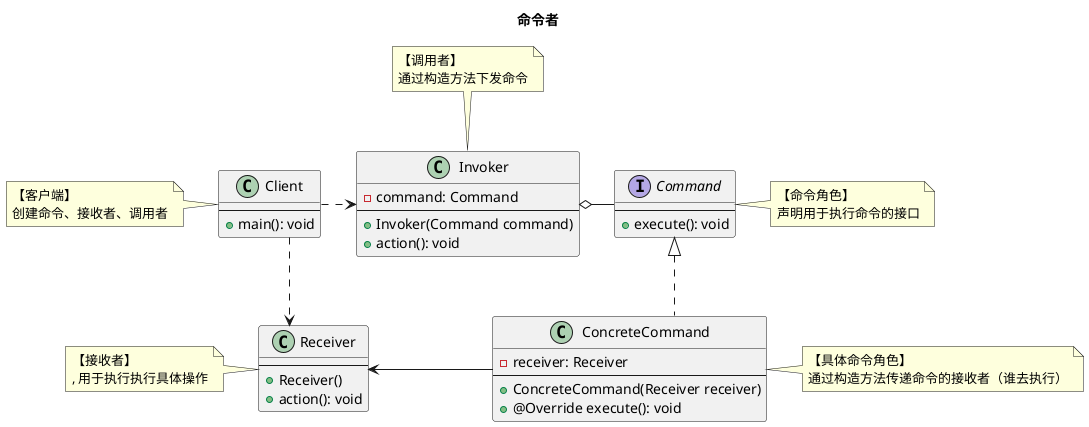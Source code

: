 @startuml
skinparam linetype ortho

title 命令者

interface Command {
	--
	+ execute(): void
}
note right of Command: 【命令角色】\n声明用于执行命令的接口

class ConcreteCommand {
	- receiver: Receiver
	--
	+ ConcreteCommand(Receiver receiver)
	+ @Override execute(): void
}
Command <|.. ConcreteCommand
Receiver <- ConcreteCommand
note right of ConcreteCommand: 【具体命令角色】\n通过构造方法传递命令的接收者（谁去执行）

class Invoker {
	- command: Command
	--
	+ Invoker(Command command)
	+ action(): void
}
Invoker o- Command
note top of Invoker: 【调用者】\n通过构造方法下发命令

class Receiver {
	--
	+ Receiver()
	+ action(): void
}
note left of Receiver: 【接收者】\n, 用于执行执行具体操作

class Client {
	--
	+ main(): void
}
Client .> Invoker
Client ..> Receiver
note left of Client:【客户端】\n创建命令、接收者、调用者

@enduml